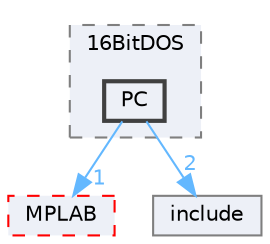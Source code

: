 digraph "D:/Projects/Raspberrypi_pico/pico_freertos_final/freertos_pico2/pico_freertos/FreeRTOS-Kernel/portable/oWatcom/16BitDOS/PC"
{
 // LATEX_PDF_SIZE
  bgcolor="transparent";
  edge [fontname=Helvetica,fontsize=10,labelfontname=Helvetica,labelfontsize=10];
  node [fontname=Helvetica,fontsize=10,shape=box,height=0.2,width=0.4];
  compound=true
  subgraph clusterdir_d51f5a72b94359aebab90e009360cc17 {
    graph [ bgcolor="#edf0f7", pencolor="grey50", label="16BitDOS", fontname=Helvetica,fontsize=10 style="filled,dashed", URL="dir_d51f5a72b94359aebab90e009360cc17.html",tooltip=""]
  dir_7b0399cbf9cf3fc01d0b94564124ad57 [label="PC", fillcolor="#edf0f7", color="grey25", style="filled,bold", URL="dir_7b0399cbf9cf3fc01d0b94564124ad57.html",tooltip=""];
  }
  dir_7c52978c89e9f30ed23d783e5fa764cc [label="MPLAB", fillcolor="#edf0f7", color="red", style="filled,dashed", URL="dir_7c52978c89e9f30ed23d783e5fa764cc.html",tooltip=""];
  dir_c69ece34c3f150cb2c6f1098178b172a [label="include", fillcolor="#edf0f7", color="grey50", style="filled", URL="dir_c69ece34c3f150cb2c6f1098178b172a.html",tooltip=""];
  dir_7b0399cbf9cf3fc01d0b94564124ad57->dir_7c52978c89e9f30ed23d783e5fa764cc [headlabel="1", labeldistance=1.5 headhref="dir_000175_000141.html" href="dir_000175_000141.html" color="steelblue1" fontcolor="steelblue1"];
  dir_7b0399cbf9cf3fc01d0b94564124ad57->dir_c69ece34c3f150cb2c6f1098178b172a [headlabel="2", labeldistance=1.5 headhref="dir_000175_000125.html" href="dir_000175_000125.html" color="steelblue1" fontcolor="steelblue1"];
}

